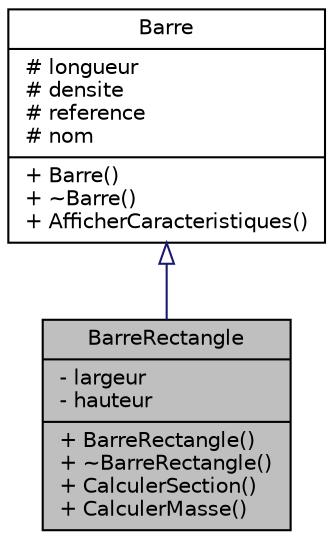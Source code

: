 digraph "BarreRectangle"
{
  edge [fontname="Helvetica",fontsize="10",labelfontname="Helvetica",labelfontsize="10"];
  node [fontname="Helvetica",fontsize="10",shape=record];
  Node0 [label="{BarreRectangle\n|- largeur\l- hauteur\l|+ BarreRectangle()\l+ ~BarreRectangle()\l+ CalculerSection()\l+ CalculerMasse()\l}",height=0.2,width=0.4,color="black", fillcolor="grey75", style="filled", fontcolor="black"];
  Node1 -> Node0 [dir="back",color="midnightblue",fontsize="10",style="solid",arrowtail="onormal"];
  Node1 [label="{Barre\n|# longueur\l# densite\l# reference\l# nom\l|+ Barre()\l+ ~Barre()\l+ AfficherCaracteristiques()\l}",height=0.2,width=0.4,color="black", fillcolor="white", style="filled",URL="$class_barre.html"];
}
